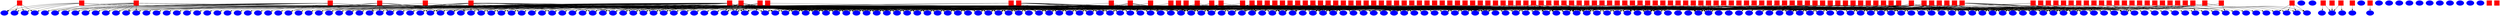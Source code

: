 digraph G {
"thrOblAbbrMM_trgt"[label="",shape=ellipse,style=filled,color=blue];
"thrOblAbbrCICG-dlog_task" -> "thrOblAbbrMM_trgt";
"throbl-abbr-cicg-java_task" -> "thrOblAbbrMM_trgt";
"PP_trgt"[label="",shape=ellipse,style=filled,color=blue];
"PP_task" -> "PP_trgt";
"mhp-dlog_task" -> "PP_trgt";
"refine-mhp-dlog_task" -> "PP_trgt";
"refineCICM_trgt"[label="",shape=ellipse,style=filled,color=blue];
"refine-hybrid-dlog_task" -> "refineCICM_trgt";
"instFldE_trgt"[label="",shape=ellipse,style=filled,color=blue];
"instFldE_task" -> "instFldE_trgt";
"guardedE_trgt"[label="",shape=ellipse,style=filled,color=blue];
"datarace-nongrded-include-dlog_task" -> "guardedE_trgt";
"datarace-nongrded-exclude-dlog_task" -> "guardedE_trgt";
"datarace-dlog_task" -> "guardedE_trgt";
"MmethArg_trgt"[label="",shape=ellipse,style=filled,color=blue];
"MmethArg_task" -> "MmethArg_trgt";
"argCopy-dlog_task" -> "MmethArg_trgt";
"threads-dlog_task" -> "MmethArg_trgt";
"flowins-thresc-dlog_task" -> "MmethArg_trgt";
"cspa-hybrid-dlog_task" -> "MmethArg_trgt";
"cspa-kcfa-dlog_task" -> "MmethArg_trgt";
"cipa-0cfa-dlog_task" -> "MmethArg_trgt";
"cspa-kobj-dlog_task" -> "MmethArg_trgt";
"kobjSenM_trgt"[label="",shape=ellipse,style=filled,color=blue];
"ctxts-java_task" -> "kobjSenM_trgt";
"argCopy-dlog_task" -> "kobjSenM_trgt";
"cspa-hybrid-dlog_task" -> "kobjSenM_trgt";
"cspa-kobj-dlog_task" -> "kobjSenM_trgt";
"rootCM_trgt"[label="",shape=ellipse,style=filled,color=blue];
"cspa-0cfa-dlog_task" -> "rootCM_trgt";
"cspa-hybrid-dlog_task" -> "rootCM_trgt";
"cspa-kcfa-dlog_task" -> "rootCM_trgt";
"cspa-kobj-dlog_task" -> "rootCM_trgt";
"cscg-java_task" -> "rootCM_trgt";
"raceCEC_trgt"[label="",shape=ellipse,style=filled,color=blue];
"datarace-epilogue-dlog_task" -> "raceCEC_trgt";
"CEC_trgt"[label="",shape=ellipse,style=filled,color=blue];
"datarace-escaping-include-dlog_task" -> "CEC_trgt";
"datarace-escaping-exclude-dlog_task" -> "CEC_trgt";
"datarace-dlog_task" -> "CEC_trgt";
"datarace-epilogue-dlog_task" -> "CEC_trgt";
"datarace-feedback-dlog_task" -> "CEC_trgt";
"MobjValAsgnInst_trgt"[label="",shape=ellipse,style=filled,color=blue];
"MobjValAsgnInst_task" -> "MobjValAsgnInst_trgt";
"cspa-hybrid-dlog_task" -> "MobjValAsgnInst_trgt";
"cspa-kcfa-dlog_task" -> "MobjValAsgnInst_trgt";
"cipa-0cfa-dlog_task" -> "MobjValAsgnInst_trgt";
"cspa-kobj-dlog_task" -> "MobjValAsgnInst_trgt";
"RobjValAsgnInst_trgt"[label="",shape=ellipse,style=filled,color=blue];
"cspa-hybrid-dlog_task" -> "RobjValAsgnInst_trgt";
"cspa-kcfa-dlog_task" -> "RobjValAsgnInst_trgt";
"cspa-kobj-dlog_task" -> "RobjValAsgnInst_trgt";
"refine-hybrid-dlog_task" -> "RobjValAsgnInst_trgt";
"MclsValAsgnInst_trgt"[label="",shape=ellipse,style=filled,color=blue];
"MclsValAsgnInst_task" -> "MclsValAsgnInst_trgt";
"toBeRefinedFC_trgt"[label="",shape=ellipse,style=filled,color=blue];
"datarace-feedback-dlog_task" -> "toBeRefinedFC_trgt";
"refine-hybrid-dlog_task" -> "toBeRefinedFC_trgt";
"mhe_trgt"[label="",shape=ellipse,style=filled,color=blue];
"datarace-parallel-include-dlog_task" -> "mhe_trgt";
"datarace-parallel-exclude-dlog_task" -> "mhe_trgt";
"datarace-dlog_task" -> "mhe_trgt";
"thrOblAbbrReachableCM_trgt"[label="",shape=ellipse,style=filled,color=blue];
"thrOblAbbrCSCG-dlog_task" -> "thrOblAbbrReachableCM_trgt";
"throbl-abbr-cscg-java_task" -> "thrOblAbbrReachableCM_trgt";
"CVC_trgt"[label="",shape=ellipse,style=filled,color=blue];
"cspa-0cfa-dlog_task" -> "CVC_trgt";
"cspa-hybrid-dlog_task" -> "CVC_trgt";
"cspa-kcfa-dlog_task" -> "CVC_trgt";
"cspa-kobj-dlog_task" -> "CVC_trgt";
"refine-hybrid-dlog_task" -> "CVC_trgt";
"threads-dlog_task" -> "CVC_trgt";
"datarace-escaping-exclude-dlog_task" -> "CVC_trgt";
"flowins-thresc-dlog_task" -> "CVC_trgt";
"deadlock-escaping-exclude-dlog_task" -> "CVC_trgt";
"syncCLC-dlog_task" -> "CVC_trgt";
"escNO_trgt"[label="",shape=ellipse,style=filled,color=blue];
"deadlock-escaping-include-dlog_task" -> "escNO_trgt";
"deadlock-escaping-exclude-dlog_task" -> "escNO_trgt";
"deadlock-dlog_task" -> "escNO_trgt";
"mhp_trgt"[label="",shape=ellipse,style=filled,color=blue];
"mhp-dlog_task" -> "mhp_trgt";
"datarace-parallel-include-dlog_task" -> "mhp_trgt";
"deadlock-parallel-include-dlog_task" -> "mhp_trgt";
"datarace-feedback-dlog_task" -> "mhp_trgt";
"conNewInst-java_trgt"[label="",shape=ellipse,style=filled,color=blue];
"PputInstFldInst_trgt"[label="",shape=ellipse,style=filled,color=blue];
"PputInstFldInst_task" -> "PputInstFldInst_trgt";
"objNewInst-java_trgt"[label="",shape=ellipse,style=filled,color=blue];
"thrSenAbbrIM_trgt"[label="",shape=ellipse,style=filled,color=blue];
"thrSenAbbrCICG-dlog_task" -> "thrSenAbbrIM_trgt";
"thrsen-abbr-cicg-java_task" -> "thrSenAbbrIM_trgt";
"transLI_trgt"[label="",shape=ellipse,style=filled,color=blue];
"transLI-dlog_task" -> "transLI_trgt";
"deadlock-nongrded-include-dlog_task" -> "transLI_trgt";
"deadlock-nonreent-exclude-dlog_task" -> "transLI_trgt";
"deadlock-nonreent-include-dlog_task" -> "transLI_trgt";
"datarace-nongrded-include-dlog_task" -> "transLI_trgt";
"sub_trgt"[label="",shape=ellipse,style=filled,color=blue];
"sub_task" -> "sub_trgt";
"cspa-hybrid-dlog_task" -> "sub_trgt";
"cspa-kcfa-dlog_task" -> "sub_trgt";
"cipa-0cfa-dlog_task" -> "sub_trgt";
"cspa-kobj-dlog_task" -> "sub_trgt";
"CFC_trgt"[label="",shape=ellipse,style=filled,color=blue];
"cspa-0cfa-dlog_task" -> "CFC_trgt";
"cspa-hybrid-dlog_task" -> "CFC_trgt";
"cspa-kcfa-dlog_task" -> "CFC_trgt";
"cspa-kobj-dlog_task" -> "CFC_trgt";
"refine-hybrid-dlog_task" -> "CFC_trgt";
"flowins-thresc-dlog_task" -> "CFC_trgt";
"A_trgt"[label="",shape=ellipse,style=filled,color=blue];
"threads-java_task" -> "A_trgt";
"deadlock-stats-dlog_task" -> "A_trgt";
"datarace-parallel-include-dlog_task" -> "A_trgt";
"datarace-stats-dlog_task" -> "A_trgt";
"datarace-parallel-exclude-dlog_task" -> "A_trgt";
"datarace-dlog_task" -> "A_trgt";
"deadlock-nonreent-exclude-dlog_task" -> "A_trgt";
"deadlock-nonreent-include-dlog_task" -> "A_trgt";
"mhp-dlog_task" -> "A_trgt";
"datarace-nongrded-include-dlog_task" -> "A_trgt";
"datarace-epilogue-dlog_task" -> "A_trgt";
"deadlock-nongrded-exclude-dlog_task" -> "A_trgt";
"reachableTCM-dlog_task" -> "A_trgt";
"deadlock-nongrded-include-dlog_task" -> "A_trgt";
"deadlock-parallel-include-dlog_task" -> "A_trgt";
"deadlock-dlog_task" -> "A_trgt";
"deadlock-parallel-exclude-dlog_task" -> "A_trgt";
"datarace-prologue-dlog_task" -> "A_trgt";
"datarace-feedback-dlog_task" -> "A_trgt";
"datarace-nongrded-exclude-dlog_task" -> "A_trgt";
"refine-mhp-dlog_task" -> "A_trgt";
"B_trgt"[label="",shape=ellipse,style=filled,color=blue];
"B_task" -> "B_trgt";
"succBB_task" -> "B_trgt";
"postDomBB_task" -> "B_trgt";
"C_trgt"[label="",shape=ellipse,style=filled,color=blue];
"ctxts-java_task" -> "C_trgt";
"datarace-parallel-include-dlog_task" -> "C_trgt";
"VCfilter-dlog_task" -> "C_trgt";
"datarace-parallel-exclude-dlog_task" -> "C_trgt";
"datarace-dlog_task" -> "C_trgt";
"cspa-hybrid-dlog_task" -> "C_trgt";
"datarace-nongrded-include-dlog_task" -> "C_trgt";
"datarace-epilogue-dlog_task" -> "C_trgt";
"threads-dlog_task" -> "C_trgt";
"reachableTCM-dlog_task" -> "C_trgt";
"deadlock-nongrded-include-dlog_task" -> "C_trgt";
"flowins-thresc-dlog_task" -> "C_trgt";
"cspa-0cfa-dlog_task" -> "C_trgt";
"cspa-kcfa-dlog_task" -> "C_trgt";
"syncCLC-dlog_task" -> "C_trgt";
"datarace-prologue-dlog_task" -> "C_trgt";
"cspa-kobj-dlog_task" -> "C_trgt";
"refine-mhp-dlog_task" -> "C_trgt";
"deadlock-stats-dlog_task" -> "C_trgt";
"datarace-stats-dlog_task" -> "C_trgt";
"datarace-escaping-include-dlog_task" -> "C_trgt";
"datarace-escaping-exclude-dlog_task" -> "C_trgt";
"deadlock-nonreent-exclude-dlog_task" -> "C_trgt";
"thrSenAbbrCSCG-dlog_task" -> "C_trgt";
"deadlock-nonreent-include-dlog_task" -> "C_trgt";
"mhp-dlog_task" -> "C_trgt";
"thrOblAbbrCSCG-dlog_task" -> "C_trgt";
"refine-hybrid-dlog_task" -> "C_trgt";
"deadlock-parallel-include-dlog_task" -> "C_trgt";
"deadlock-dlog_task" -> "C_trgt";
"deadlock-escaping-include-dlog_task" -> "C_trgt";
"deadlock-escaping-exclude-dlog_task" -> "C_trgt";
"datarace-feedback-dlog_task" -> "C_trgt";
"datarace-nongrded-exclude-dlog_task" -> "C_trgt";
"transLE_trgt"[label="",shape=ellipse,style=filled,color=blue];
"transLE-dlog_task" -> "transLE_trgt";
"datarace-nongrded-include-dlog_task" -> "transLE_trgt";
"E_trgt"[label="",shape=ellipse,style=filled,color=blue];
"E_task" -> "E_trgt";
"datarace-parallel-include-dlog_task" -> "E_trgt";
"datarace-stats-dlog_task" -> "E_trgt";
"ME_task" -> "E_trgt";
"datarace-escaping-include-dlog_task" -> "E_trgt";
"datarace-escaping-exclude-dlog_task" -> "E_trgt";
"datarace-parallel-exclude-dlog_task" -> "E_trgt";
"datarace-dlog_task" -> "E_trgt";
"transLE-dlog_task" -> "E_trgt";
"EF_task" -> "E_trgt";
"PE_task" -> "E_trgt";
"datarace-nongrded-include-dlog_task" -> "E_trgt";
"datarace-epilogue-dlog_task" -> "E_trgt";
"writeE_task" -> "E_trgt";
"aryElemE_task" -> "E_trgt";
"checkExcludedE-dlog_task" -> "E_trgt";
"flowins-thresc-dlog_task" -> "E_trgt";
"LE_task" -> "E_trgt";
"instFldE_task" -> "E_trgt";
"statFldE_task" -> "E_trgt";
"datarace-prologue-dlog_task" -> "E_trgt";
"datarace-feedback-dlog_task" -> "E_trgt";
"datarace-nongrded-exclude-dlog_task" -> "E_trgt";
"EV_task" -> "E_trgt";
"syncLM_trgt"[label="",shape=ellipse,style=filled,color=blue];
"syncLM_task" -> "syncLM_trgt";
"deadlock-escaping-include-dlog_task" -> "syncLM_trgt";
"deadlock-escaping-exclude-dlog_task" -> "syncLM_trgt";
"syncCLC-dlog_task" -> "syncLM_trgt";
"F_trgt"[label="",shape=ellipse,style=filled,color=blue];
"F_task" -> "F_trgt";
"staticTF_task" -> "F_trgt";
"datarace-dlog_task" -> "F_trgt";
"EF_task" -> "F_trgt";
"cspa-hybrid-dlog_task" -> "F_trgt";
"datarace-nongrded-include-dlog_task" -> "F_trgt";
"PgetStatFldInst_task" -> "F_trgt";
"flowins-thresc-dlog_task" -> "F_trgt";
"cspa-0cfa-dlog_task" -> "F_trgt";
"instF_task" -> "F_trgt";
"PgetInstFldInst_task" -> "F_trgt";
"cspa-kcfa-dlog_task" -> "F_trgt";
"MputStatFldInst_task" -> "F_trgt";
"syncCLC-dlog_task" -> "F_trgt";
"datarace-prologue-dlog_task" -> "F_trgt";
"MgetInstFldInst_task" -> "F_trgt";
"PputStatFldInst_task" -> "F_trgt";
"cspa-kobj-dlog_task" -> "F_trgt";
"statF_task" -> "F_trgt";
"PputInstFldInst_task" -> "F_trgt";
"cipa-0cfa-dlog_task" -> "F_trgt";
"MputInstFldInst_task" -> "F_trgt";
"refine-hybrid-dlog_task" -> "F_trgt";
"deadlock-escaping-include-dlog_task" -> "F_trgt";
"deadlock-escaping-exclude-dlog_task" -> "F_trgt";
"datarace-feedback-dlog_task" -> "F_trgt";
"MgetStatFldInst_task" -> "F_trgt";
"H_trgt"[label="",shape=ellipse,style=filled,color=blue];
"H_task" -> "H_trgt";
"VCfilter-dlog_task" -> "H_trgt";
"MH_task" -> "H_trgt";
"clsTH_task" -> "H_trgt";
"cspa-hybrid-dlog_task" -> "H_trgt";
"cipa-0cfa-dlog_task" -> "H_trgt";
"MobjValAsgnInst_task" -> "H_trgt";
"aryNewInstIH_task" -> "H_trgt";
"refine-hybrid-dlog_task" -> "H_trgt";
"HT_task" -> "H_trgt";
"conNewInst-java_task" -> "H_trgt";
"cspa-0cfa-dlog_task" -> "H_trgt";
"cspa-kcfa-dlog_task" -> "H_trgt";
"PobjValAsgnInst_task" -> "H_trgt";
"objNewInst-java_task" -> "H_trgt";
"cspa-kobj-dlog_task" -> "H_trgt";
"I_trgt"[label="",shape=ellipse,style=filled,color=blue];
"I_task" -> "I_trgt";
"IinvkArg0_task" -> "I_trgt";
"LI_task" -> "I_trgt";
"MgetClassInvkInst_task" -> "I_trgt";
"cspa-hybrid-dlog_task" -> "I_trgt";
"MI_task" -> "I_trgt";
"PI_task" -> "I_trgt";
"datarace-nongrded-include-dlog_task" -> "I_trgt";
"aryNewInstIH_task" -> "I_trgt";
"thrOblAbbrCICG-dlog_task" -> "I_trgt";
"argCopy-dlog_task" -> "I_trgt";
"threads-dlog_task" -> "I_trgt";
"reachableTCM-dlog_task" -> "I_trgt";
"deadlock-nongrded-include-dlog_task" -> "I_trgt";
"conNewInst-java_task" -> "I_trgt";
"cspa-0cfa-dlog_task" -> "I_trgt";
"cspa-kcfa-dlog_task" -> "I_trgt";
"datarace-prologue-dlog_task" -> "I_trgt";
"cspa-kobj-dlog_task" -> "I_trgt";
"refine-mhp-dlog_task" -> "I_trgt";
"IinvkRet_task" -> "I_trgt";
"thrSenAbbrCICG-dlog_task" -> "I_trgt";
"deadlock-nonreent-exclude-dlog_task" -> "I_trgt";
"thrSenAbbrCSCG-dlog_task" -> "I_trgt";
"deadlock-nonreent-include-dlog_task" -> "I_trgt";
"mhp-dlog_task" -> "I_trgt";
"cipa-0cfa-dlog_task" -> "I_trgt";
"instI_task" -> "I_trgt";
"thrOblAbbrCSCG-dlog_task" -> "I_trgt";
"statIM_task" -> "I_trgt";
"refine-hybrid-dlog_task" -> "I_trgt";
"IinvkArg_task" -> "I_trgt";
"virtIM_task" -> "I_trgt";
"transLI-dlog_task" -> "I_trgt";
"specIM_task" -> "I_trgt";
"retCopy-dlog_task" -> "I_trgt";
"clsForNameIT_task" -> "I_trgt";
"datarace-feedback-dlog_task" -> "I_trgt";
"objNewInst-java_task" -> "I_trgt";
"CMCM_trgt"[label="",shape=ellipse,style=filled,color=blue];
"cspa-0cfa-dlog_task" -> "CMCM_trgt";
"cspa-hybrid-dlog_task" -> "CMCM_trgt";
"cspa-kcfa-dlog_task" -> "CMCM_trgt";
"cspa-kobj-dlog_task" -> "CMCM_trgt";
"cscg-java_task" -> "CMCM_trgt";
"K_trgt"[label="",shape=ellipse,style=filled,color=blue];
"K_task" -> "K_trgt";
"L_trgt"[label="",shape=ellipse,style=filled,color=blue];
"L_task" -> "L_trgt";
"deadlock-stats-dlog_task" -> "L_trgt";
"LI_task" -> "L_trgt";
"syncLV_task" -> "L_trgt";
"transLE-dlog_task" -> "L_trgt";
"deadlock-nonreent-exclude-dlog_task" -> "L_trgt";
"deadlock-nonreent-include-dlog_task" -> "L_trgt";
"datarace-nongrded-include-dlog_task" -> "L_trgt";
"transLL-dlog_task" -> "L_trgt";
"deadlock-nongrded-include-dlog_task" -> "L_trgt";
"deadlock-parallel-include-dlog_task" -> "L_trgt";
"deadlock-escaping-include-dlog_task" -> "L_trgt";
"ML_task" -> "L_trgt";
"LE_task" -> "L_trgt";
"deadlock-escaping-exclude-dlog_task" -> "L_trgt";
"transLI-dlog_task" -> "L_trgt";
"PL_task" -> "L_trgt";
"LL_task" -> "L_trgt";
"syncCLC-dlog_task" -> "L_trgt";
"syncLM_task" -> "L_trgt";
"M_trgt"[label="",shape=ellipse,style=filled,color=blue];
"M_task" -> "M_trgt";
"MobjVarAsgnInst_task" -> "M_trgt";
"MmethRet_task" -> "M_trgt";
"P_task" -> "M_trgt";
"cha_task" -> "M_trgt";
"MgetClassInvkInst_task" -> "M_trgt";
"MI_task" -> "M_trgt";
"datarace-nongrded-include-dlog_task" -> "M_trgt";
"MobjValAsgnInst_task" -> "M_trgt";
"E_task" -> "M_trgt";
"privateM_task" -> "M_trgt";
"thrOblAbbrCICG-dlog_task" -> "M_trgt";
"syncM_task" -> "M_trgt";
"argCopy-dlog_task" -> "M_trgt";
"threads-dlog_task" -> "M_trgt";
"MPtail_task" -> "M_trgt";
"reachableTCM-dlog_task" -> "M_trgt";
"deadlock-nongrded-include-dlog_task" -> "M_trgt";
"instM_task" -> "M_trgt";
"ML_task" -> "M_trgt";
"MV_task" -> "M_trgt";
"cspa-kcfa-dlog_task" -> "M_trgt";
"MgetInstFldInst_task" -> "M_trgt";
"cspa-kobj-dlog_task" -> "M_trgt";
"I_task" -> "M_trgt";
"thrSenAbbrCICG-dlog_task" -> "M_trgt";
"ME_task" -> "M_trgt";
"thrSenAbbrCSCG-dlog_task" -> "M_trgt";
"deadlock-nonreent-include-dlog_task" -> "M_trgt";
"mhp-dlog_task" -> "M_trgt";
"cipa-0cfa-dlog_task" -> "M_trgt";
"MmethArg_task" -> "M_trgt";
"statIM_task" -> "M_trgt";
"refine-hybrid-dlog_task" -> "M_trgt";
"MclsValAsgnInst_task" -> "M_trgt";
"checkExcludedE-dlog_task" -> "M_trgt";
"deadlock-escaping-exclude-dlog_task" -> "M_trgt";
"MentryPoints_task" -> "M_trgt";
"syncLM_task" -> "M_trgt";
"MgetStatFldInst_task" -> "M_trgt";
"initM_task" -> "M_trgt";
"clinitTM_task" -> "M_trgt";
"TM_task" -> "M_trgt";
"MH_task" -> "M_trgt";
"cspa-hybrid-dlog_task" -> "M_trgt";
"McheckCastInst_task" -> "M_trgt";
"R_task" -> "M_trgt";
"conNewInst-java_task" -> "M_trgt";
"flowins-thresc-dlog_task" -> "M_trgt";
"scopeExcludedM_task" -> "M_trgt";
"thisMV_task" -> "M_trgt";
"cspa-0cfa-dlog_task" -> "M_trgt";
"MputStatFldInst_task" -> "M_trgt";
"syncCLC-dlog_task" -> "M_trgt";
"datarace-prologue-dlog_task" -> "M_trgt";
"refine-mhp-dlog_task" -> "M_trgt";
"L_task" -> "M_trgt";
"clinitM_task" -> "M_trgt";
"deadlock-nonreent-exclude-dlog_task" -> "M_trgt";
"checkExcludedM-dlog_task" -> "M_trgt";
"thrOblAbbrCSCG-dlog_task" -> "M_trgt";
"MputInstFldInst_task" -> "M_trgt";
"H_task" -> "M_trgt";
"deadlock-dlog_task" -> "M_trgt";
"deadlock-escaping-include-dlog_task" -> "M_trgt";
"virtIM_task" -> "M_trgt";
"specIM_task" -> "M_trgt";
"statM_task" -> "M_trgt";
"retCopy-dlog_task" -> "M_trgt";
"MP_task" -> "M_trgt";
"staticTM_task" -> "M_trgt";
"MPhead_task" -> "M_trgt";
"datarace-feedback-dlog_task" -> "M_trgt";
"objNewInst-java_task" -> "M_trgt";
"ctxtInsDatarace_trgt"[label="",shape=ellipse,style=filled,color=blue];
"datarace-stats-dlog_task" -> "ctxtInsDatarace_trgt";
"transLL_trgt"[label="",shape=ellipse,style=filled,color=blue];
"transLL-dlog_task" -> "transLL_trgt";
"deadlock-nongrded-include-dlog_task" -> "transLL_trgt";
"deadlock-nonreent-exclude-dlog_task" -> "transLL_trgt";
"deadlock-nonreent-include-dlog_task" -> "transLL_trgt";
"N_trgt"[label="",shape=ellipse,style=filled,color=blue];
"deadlock-stats-dlog_task" -> "N_trgt";
"deadlock-nongrded-exclude-dlog_task" -> "N_trgt";
"deadlock-nongrded-include-dlog_task" -> "N_trgt";
"deadlock-parallel-include-dlog_task" -> "N_trgt";
"deadlock-dlog_task" -> "N_trgt";
"deadlock-escaping-include-dlog_task" -> "N_trgt";
"deadlock-nonreent-exclude-dlog_task" -> "N_trgt";
"deadlock-escaping-exclude-dlog_task" -> "N_trgt";
"deadlock-nonreent-include-dlog_task" -> "N_trgt";
"deadlock-parallel-exclude-dlog_task" -> "N_trgt";
"thrsen-abbr-cicg-java_trgt"[label="",shape=ellipse,style=filled,color=blue];
"P_trgt"[label="",shape=ellipse,style=filled,color=blue];
"P_task" -> "P_trgt";
"datarace-parallel-include-dlog_task" -> "P_trgt";
"datarace-escaping-include-dlog_task" -> "P_trgt";
"PobjVarAsgnInst_task" -> "P_trgt";
"PputInstFldInst_task" -> "P_trgt";
"PP_task" -> "P_trgt";
"mhp-dlog_task" -> "P_trgt";
"PE_task" -> "P_trgt";
"PI_task" -> "P_trgt";
"PgetStatFldInst_task" -> "P_trgt";
"MPtail_task" -> "P_trgt";
"deadlock-parallel-include-dlog_task" -> "P_trgt";
"deadlock-escaping-include-dlog_task" -> "P_trgt";
"flowins-thresc-dlog_task" -> "P_trgt";
"deadlock-escaping-exclude-dlog_task" -> "P_trgt";
"datarace-java_task" -> "P_trgt";
"PL_task" -> "P_trgt";
"PgetInstFldInst_task" -> "P_trgt";
"MP_task" -> "P_trgt";
"MPhead_task" -> "P_trgt";
"datarace-feedback-dlog_task" -> "P_trgt";
"PputStatFldInst_task" -> "P_trgt";
"PobjValAsgnInst_task" -> "P_trgt";
"refine-mhp-dlog_task" -> "P_trgt";
"MobjVarAsgnInst_trgt"[label="",shape=ellipse,style=filled,color=blue];
"MobjVarAsgnInst_task" -> "MobjVarAsgnInst_trgt";
"cspa-hybrid-dlog_task" -> "MobjVarAsgnInst_trgt";
"cspa-kcfa-dlog_task" -> "MobjVarAsgnInst_trgt";
"cipa-0cfa-dlog_task" -> "MobjVarAsgnInst_trgt";
"cspa-kobj-dlog_task" -> "MobjVarAsgnInst_trgt";
"ctxtInsSpecIM_trgt"[label="",shape=ellipse,style=filled,color=blue];
"cspa-hybrid-dlog_task" -> "ctxtInsSpecIM_trgt";
"cspa-kcfa-dlog_task" -> "ctxtInsSpecIM_trgt";
"cspa-kobj-dlog_task" -> "ctxtInsSpecIM_trgt";
"refine-hybrid-dlog_task" -> "ctxtInsSpecIM_trgt";
"R_trgt"[label="",shape=ellipse,style=filled,color=blue];
"R_task" -> "R_trgt";
"T_trgt"[label="",shape=ellipse,style=filled,color=blue];
"T_task" -> "T_trgt";
"clinitTM_task" -> "T_trgt";
"TM_task" -> "T_trgt";
"staticTF_task" -> "T_trgt";
"clsTH_task" -> "T_trgt";
"cha_task" -> "T_trgt";
"cspa-hybrid-dlog_task" -> "T_trgt";
"McheckCastInst_task" -> "T_trgt";
"datarace-nongrded-include-dlog_task" -> "T_trgt";
"checkExcludedT_task" -> "T_trgt";
"VT_task" -> "T_trgt";
"flowins-thresc-dlog_task" -> "T_trgt";
"cspa-kcfa-dlog_task" -> "T_trgt";
"syncCLC-dlog_task" -> "T_trgt";
"datarace-prologue-dlog_task" -> "T_trgt";
"classT_task" -> "T_trgt";
"interfaceT_task" -> "T_trgt";
"cspa-kobj-dlog_task" -> "T_trgt";
"scopeExcludedT_task" -> "T_trgt";
"cipa-0cfa-dlog_task" -> "T_trgt";
"checkExcludedM-dlog_task" -> "T_trgt";
"refine-hybrid-dlog_task" -> "T_trgt";
"MclsValAsgnInst_task" -> "T_trgt";
"HT_task" -> "T_trgt";
"deadlock-escaping-include-dlog_task" -> "T_trgt";
"deadlock-escaping-exclude-dlog_task" -> "T_trgt";
"clsForNameIT_task" -> "T_trgt";
"staticTM_task" -> "T_trgt";
"sub_task" -> "T_trgt";
"V_trgt"[label="",shape=ellipse,style=filled,color=blue];
"V_task" -> "V_trgt";
"MobjVarAsgnInst_task" -> "V_trgt";
"IinvkArg0_task" -> "V_trgt";
"VCfilter-dlog_task" -> "V_trgt";
"MmethRet_task" -> "V_trgt";
"syncLV_task" -> "V_trgt";
"PobjVarAsgnInst_task" -> "V_trgt";
"cspa-hybrid-dlog_task" -> "V_trgt";
"McheckCastInst_task" -> "V_trgt";
"datarace-nongrded-include-dlog_task" -> "V_trgt";
"MobjValAsgnInst_task" -> "V_trgt";
"PgetStatFldInst_task" -> "V_trgt";
"argCopy-dlog_task" -> "V_trgt";
"threads-dlog_task" -> "V_trgt";
"deadlock-nongrded-include-dlog_task" -> "V_trgt";
"VT_task" -> "V_trgt";
"MV_task" -> "V_trgt";
"flowins-thresc-dlog_task" -> "V_trgt";
"thisMV_task" -> "V_trgt";
"cspa-0cfa-dlog_task" -> "V_trgt";
"PgetInstFldInst_task" -> "V_trgt";
"cspa-kcfa-dlog_task" -> "V_trgt";
"MputStatFldInst_task" -> "V_trgt";
"syncCLC-dlog_task" -> "V_trgt";
"MgetInstFldInst_task" -> "V_trgt";
"PputStatFldInst_task" -> "V_trgt";
"EV_task" -> "V_trgt";
"cspa-kobj-dlog_task" -> "V_trgt";
"IinvkRet_task" -> "V_trgt";
"datarace-escaping-include-dlog_task" -> "V_trgt";
"datarace-escaping-exclude-dlog_task" -> "V_trgt";
"deadlock-nonreent-exclude-dlog_task" -> "V_trgt";
"PputInstFldInst_task" -> "V_trgt";
"deadlock-nonreent-include-dlog_task" -> "V_trgt";
"cipa-0cfa-dlog_task" -> "V_trgt";
"MmethArg_task" -> "V_trgt";
"MputInstFldInst_task" -> "V_trgt";
"refine-hybrid-dlog_task" -> "V_trgt";
"MclsValAsgnInst_task" -> "V_trgt";
"deadlock-escaping-include-dlog_task" -> "V_trgt";
"IinvkArg_task" -> "V_trgt";
"deadlock-escaping-exclude-dlog_task" -> "V_trgt";
"retCopy-dlog_task" -> "V_trgt";
"datarace-feedback-dlog_task" -> "V_trgt";
"PobjValAsgnInst_task" -> "V_trgt";
"MgetStatFldInst_task" -> "V_trgt";
"W_trgt"[label="",shape=ellipse,style=filled,color=blue];
"W_task" -> "W_trgt";
"Z_trgt"[label="",shape=ellipse,style=filled,color=blue];
"Z_task" -> "Z_trgt";
"argCopy-dlog_task" -> "Z_trgt";
"IinvkRet_task" -> "Z_trgt";
"threads-dlog_task" -> "Z_trgt";
"MmethRet_task" -> "Z_trgt";
"flowins-thresc-dlog_task" -> "Z_trgt";
"IinvkArg_task" -> "Z_trgt";
"cspa-hybrid-dlog_task" -> "Z_trgt";
"cspa-kcfa-dlog_task" -> "Z_trgt";
"retCopy-dlog_task" -> "Z_trgt";
"cipa-0cfa-dlog_task" -> "Z_trgt";
"MmethArg_task" -> "Z_trgt";
"cspa-kobj-dlog_task" -> "Z_trgt";
"NonForkPMcs_trgt"[label="",shape=ellipse,style=filled,color=blue];
"mhp-dlog_task" -> "NonForkPMcs_trgt";
"refine-mhp-dlog_task" -> "NonForkPMcs_trgt";
"syncCLC_trgt"[label="",shape=ellipse,style=filled,color=blue];
"syncCLC-dlog_task" -> "syncCLC_trgt";
"deadlock-nongrded-include-dlog_task" -> "syncCLC_trgt";
"deadlock-nonreent-include-dlog_task" -> "syncCLC_trgt";
"datarace-nongrded-include-dlog_task" -> "syncCLC_trgt";
"thrSenAbbrRootCM_trgt"[label="",shape=ellipse,style=filled,color=blue];
"thrSenAbbrCSCG-dlog_task" -> "thrSenAbbrRootCM_trgt";
"thrsen-abbr-cscg-java_task" -> "thrSenAbbrRootCM_trgt";
"DIC_trgt"[label="",shape=ellipse,style=filled,color=blue];
"cspa-hybrid-dlog_task" -> "DIC_trgt";
"cspa-kcfa-dlog_task" -> "DIC_trgt";
"cspa-kobj-dlog_task" -> "DIC_trgt";
"refine-hybrid-dlog_task" -> "DIC_trgt";
"aryElemE_trgt"[label="",shape=ellipse,style=filled,color=blue];
"aryElemE_task" -> "aryElemE_trgt";
"CC_trgt"[label="",shape=ellipse,style=filled,color=blue];
"ctxts-java_task" -> "CC_trgt";
"cspa-hybrid-dlog_task" -> "CC_trgt";
"cspa-kcfa-dlog_task" -> "CC_trgt";
"cspa-kobj-dlog_task" -> "CC_trgt";
"DIH_trgt"[label="",shape=ellipse,style=filled,color=blue];
"cspa-hybrid-dlog_task" -> "DIH_trgt";
"cspa-kcfa-dlog_task" -> "DIH_trgt";
"cspa-kobj-dlog_task" -> "DIH_trgt";
"CH_trgt"[label="",shape=ellipse,style=filled,color=blue];
"ctxts-java_task" -> "CH_trgt";
"VCfilter-dlog_task" -> "CH_trgt";
"cspa-0cfa-dlog_task" -> "CH_trgt";
"cspa-hybrid-dlog_task" -> "CH_trgt";
"cspa-kcfa-dlog_task" -> "CH_trgt";
"cspa-kobj-dlog_task" -> "CH_trgt";
"CI_trgt"[label="",shape=ellipse,style=filled,color=blue];
"ctxts-java_task" -> "CI_trgt";
"cspa-hybrid-dlog_task" -> "CI_trgt";
"cspa-kcfa-dlog_task" -> "CI_trgt";
"cspa-kobj-dlog_task" -> "CI_trgt";
"thrSenAbbrCMCM_trgt"[label="",shape=ellipse,style=filled,color=blue];
"thrSenAbbrCSCG-dlog_task" -> "thrSenAbbrCMCM_trgt";
"deadlock-nongrded-include-dlog_task" -> "thrSenAbbrCMCM_trgt";
"thrsen-abbr-cscg-java_task" -> "thrSenAbbrCMCM_trgt";
"MPtail_trgt"[label="",shape=ellipse,style=filled,color=blue];
"MPtail_task" -> "MPtail_trgt";
"mhp-dlog_task" -> "MPtail_trgt";
"refine-mhp-dlog_task" -> "MPtail_trgt";
"TM_trgt"[label="",shape=ellipse,style=filled,color=blue];
"TM_task" -> "TM_trgt";
"deadlock-escaping-include-dlog_task" -> "TM_trgt";
"flowins-thresc-dlog_task" -> "TM_trgt";
"deadlock-escaping-exclude-dlog_task" -> "TM_trgt";
"syncCLC-dlog_task" -> "TM_trgt";
"datarace-prologue-dlog_task" -> "TM_trgt";
"checkExcludedM-dlog_task" -> "TM_trgt";
"syncLV_trgt"[label="",shape=ellipse,style=filled,color=blue];
"syncLV_task" -> "syncLV_trgt";
"deadlock-escaping-include-dlog_task" -> "syncLV_trgt";
"deadlock-escaping-exclude-dlog_task" -> "syncLV_trgt";
"syncCLC-dlog_task" -> "syncLV_trgt";
"escCPVO_trgt"[label="",shape=ellipse,style=filled,color=blue];
"flowins-thresc-dlog_task" -> "escCPVO_trgt";
"datarace-escaping-include-dlog_task" -> "escCPVO_trgt";
"deadlock-escaping-include-dlog_task" -> "escCPVO_trgt";
"CHC_trgt"[label="",shape=ellipse,style=filled,color=blue];
"cspa-hybrid-dlog_task" -> "CHC_trgt";
"cspa-kcfa-dlog_task" -> "CHC_trgt";
"cspa-kobj-dlog_task" -> "CHC_trgt";
"refine-hybrid-dlog_task" -> "CHC_trgt";
"toBeRefinedCVC_trgt"[label="",shape=ellipse,style=filled,color=blue];
"datarace-feedback-dlog_task" -> "toBeRefinedCVC_trgt";
"refine-hybrid-dlog_task" -> "toBeRefinedCVC_trgt";
"interfaceT_trgt"[label="",shape=ellipse,style=filled,color=blue];
"interfaceT_task" -> "interfaceT_trgt";
"DVDV_trgt"[label="",shape=ellipse,style=filled,color=blue];
"cspa-hybrid-dlog_task" -> "DVDV_trgt";
"cspa-kcfa-dlog_task" -> "DVDV_trgt";
"cspa-kobj-dlog_task" -> "DVDV_trgt";
"refine-hybrid-dlog_task" -> "DVDV_trgt";
"onlyWrTCEF_trgt"[label="",shape=ellipse,style=filled,color=blue];
"datarace-prologue-dlog_task" -> "onlyWrTCEF_trgt";
"datarace-dlog_task" -> "onlyWrTCEF_trgt";
"DI_trgt"[label="",shape=ellipse,style=filled,color=blue];
"cspa-kcfa-dlog_task" -> "DI_trgt";
"cspa-kobj-dlog_task" -> "DI_trgt";
"specIM_trgt"[label="",shape=ellipse,style=filled,color=blue];
"specIM_task" -> "specIM_trgt";
"cspa-hybrid-dlog_task" -> "specIM_trgt";
"cspa-kcfa-dlog_task" -> "specIM_trgt";
"cipa-0cfa-dlog_task" -> "specIM_trgt";
"cspa-kobj-dlog_task" -> "specIM_trgt";
"relevantTCE_trgt"[label="",shape=ellipse,style=filled,color=blue];
"datarace-prologue-dlog_task" -> "relevantTCE_trgt";
"datarace-nongrded-include-dlog_task" -> "relevantTCE_trgt";
"threadOC_trgt"[label="",shape=ellipse,style=filled,color=blue];
"threads-dlog_task" -> "threadOC_trgt";
"threads-java_task" -> "threadOC_trgt";
"reachableI_trgt"[label="",shape=ellipse,style=filled,color=blue];
"cipa-0cfa-dlog_task" -> "reachableI_trgt";
"cspa-0cfa-dlog_task" -> "reachableI_trgt";
"kcfaSenSpecIM_trgt"[label="",shape=ellipse,style=filled,color=blue];
"cspa-hybrid-dlog_task" -> "kcfaSenSpecIM_trgt";
"cspa-kcfa-dlog_task" -> "kcfaSenSpecIM_trgt";
"MgetStatFldInst_trgt"[label="",shape=ellipse,style=filled,color=blue];
"MgetStatFldInst_task" -> "MgetStatFldInst_trgt";
"cspa-hybrid-dlog_task" -> "MgetStatFldInst_trgt";
"cspa-kcfa-dlog_task" -> "MgetStatFldInst_trgt";
"cipa-0cfa-dlog_task" -> "MgetStatFldInst_trgt";
"cspa-kobj-dlog_task" -> "MgetStatFldInst_trgt";
"thrOblAbbrCMCM_trgt"[label="",shape=ellipse,style=filled,color=blue];
"thrOblAbbrCSCG-dlog_task" -> "thrOblAbbrCMCM_trgt";
"throbl-abbr-cscg-java_task" -> "thrOblAbbrCMCM_trgt";
"RgetStatFldInst_trgt"[label="",shape=ellipse,style=filled,color=blue];
"cspa-hybrid-dlog_task" -> "RgetStatFldInst_trgt";
"cspa-kcfa-dlog_task" -> "RgetStatFldInst_trgt";
"cspa-kobj-dlog_task" -> "RgetStatFldInst_trgt";
"refine-hybrid-dlog_task" -> "RgetStatFldInst_trgt";
"ctxts-java_trgt"[label="",shape=ellipse,style=filled,color=blue];
"CIC_trgt"[label="",shape=ellipse,style=filled,color=blue];
"cspa-hybrid-dlog_task" -> "CIC_trgt";
"cspa-kcfa-dlog_task" -> "CIC_trgt";
"cspa-kobj-dlog_task" -> "CIC_trgt";
"cha_trgt"[label="",shape=ellipse,style=filled,color=blue];
"cha_task" -> "cha_trgt";
"cspa-hybrid-dlog_task" -> "cha_trgt";
"cspa-kcfa-dlog_task" -> "cha_trgt";
"cipa-0cfa-dlog_task" -> "cha_trgt";
"cspa-kobj-dlog_task" -> "cha_trgt";
"statFldE_trgt"[label="",shape=ellipse,style=filled,color=blue];
"statFldE_task" -> "statFldE_trgt";
"EF_trgt"[label="",shape=ellipse,style=filled,color=blue];
"EF_task" -> "EF_trgt";
"datarace-dlog_task" -> "EF_trgt";
"datarace-prologue-dlog_task" -> "EF_trgt";
"kcfaSenIHM_trgt"[label="",shape=ellipse,style=filled,color=blue];
"cspa-kcfa-dlog_task" -> "kcfaSenIHM_trgt";
"toBeRefinedMHP_trgt"[label="",shape=ellipse,style=filled,color=blue];
"datarace-feedback-dlog_task" -> "toBeRefinedMHP_trgt";
"refine-mhp-dlog_task" -> "toBeRefinedMHP_trgt";
"thrOblAbbrReachableM_trgt"[label="",shape=ellipse,style=filled,color=blue];
"thrOblAbbrCICG-dlog_task" -> "thrOblAbbrReachableM_trgt";
"throbl-abbr-cicg-java_task" -> "thrOblAbbrReachableM_trgt";
"reachableT_trgt"[label="",shape=ellipse,style=filled,color=blue];
"cspa-kcfa-dlog_task" -> "reachableT_trgt";
"cipa-0cfa-dlog_task" -> "reachableT_trgt";
"cspa-kobj-dlog_task" -> "reachableT_trgt";
"MentryPoints_trgt"[label="",shape=ellipse,style=filled,color=blue];
"MentryPoints_task" -> "MentryPoints_trgt";
"reachableM_trgt"[label="",shape=ellipse,style=filled,color=blue];
"cipa-0cfa-dlog_task" -> "reachableM_trgt";
"cspa-0cfa-dlog_task" -> "reachableM_trgt";
"cicg-java_task" -> "reachableM_trgt";
"cscg-java_task" -> "reachableM_trgt";
"thrsen-abbr-cscg-java_trgt"[label="",shape=ellipse,style=filled,color=blue];
"PgetStatFldInst_trgt"[label="",shape=ellipse,style=filled,color=blue];
"PgetStatFldInst_task" -> "PgetStatFldInst_trgt";
"EV_trgt"[label="",shape=ellipse,style=filled,color=blue];
"EV_task" -> "EV_trgt";
"datarace-escaping-include-dlog_task" -> "EV_trgt";
"datarace-escaping-exclude-dlog_task" -> "EV_trgt";
"flowins-thresc-dlog_task" -> "EV_trgt";
"datarace-feedback-dlog_task" -> "EV_trgt";
"VH_trgt"[label="",shape=ellipse,style=filled,color=blue];
"cipa-0cfa-dlog_task" -> "VH_trgt";
"cspa-0cfa-dlog_task" -> "VH_trgt";
"ctxts-java_task" -> "VH_trgt";
"cipa-java_task" -> "VH_trgt";
"refineCM_trgt"[label="",shape=ellipse,style=filled,color=blue];
"refine-hybrid-dlog_task" -> "refineCM_trgt";
"conNewInstIH_trgt"[label="",shape=ellipse,style=filled,color=blue];
"conNewInst-java_task" -> "conNewInstIH_trgt";
"cspa-hybrid-dlog_task" -> "conNewInstIH_trgt";
"cspa-kcfa-dlog_task" -> "conNewInstIH_trgt";
"cipa-0cfa-dlog_task" -> "conNewInstIH_trgt";
"cspa-kobj-dlog_task" -> "conNewInstIH_trgt";
"statIM_trgt"[label="",shape=ellipse,style=filled,color=blue];
"statIM_task" -> "statIM_trgt";
"cspa-hybrid-dlog_task" -> "statIM_trgt";
"cspa-kcfa-dlog_task" -> "statIM_trgt";
"cipa-0cfa-dlog_task" -> "statIM_trgt";
"cspa-kobj-dlog_task" -> "statIM_trgt";
"IinvkArg0_trgt"[label="",shape=ellipse,style=filled,color=blue];
"IinvkArg0_task" -> "IinvkArg0_trgt";
"refine-hybrid-dlog_task" -> "IinvkArg0_trgt";
"cspa-hybrid-dlog_task" -> "IinvkArg0_trgt";
"cspa-kcfa-dlog_task" -> "IinvkArg0_trgt";
"cipa-0cfa-dlog_task" -> "IinvkArg0_trgt";
"cspa-kobj-dlog_task" -> "IinvkArg0_trgt";
"refineCI_trgt"[label="",shape=ellipse,style=filled,color=blue];
"refine-hybrid-dlog_task" -> "refineCI_trgt";
"clsForNameIT_trgt"[label="",shape=ellipse,style=filled,color=blue];
"clsForNameIT_task" -> "clsForNameIT_trgt";
"cspa-hybrid-dlog_task" -> "clsForNameIT_trgt";
"cspa-kcfa-dlog_task" -> "clsForNameIT_trgt";
"cipa-0cfa-dlog_task" -> "clsForNameIT_trgt";
"cspa-kobj-dlog_task" -> "clsForNameIT_trgt";
"syncTNN_trgt"[label="",shape=ellipse,style=filled,color=blue];
"deadlock-nonreent-exclude-dlog_task" -> "syncTNN_trgt";
"deadlock-nonreent-include-dlog_task" -> "syncTNN_trgt";
"deadlock-dlog_task" -> "syncTNN_trgt";
"clsTH_trgt"[label="",shape=ellipse,style=filled,color=blue];
"clsTH_task" -> "clsTH_trgt";
"FC_trgt"[label="",shape=ellipse,style=filled,color=blue];
"cspa-0cfa-dlog_task" -> "FC_trgt";
"cspa-hybrid-dlog_task" -> "FC_trgt";
"cspa-kcfa-dlog_task" -> "FC_trgt";
"cspa-kobj-dlog_task" -> "FC_trgt";
"refine-hybrid-dlog_task" -> "FC_trgt";
"deadlock-escaping-include-dlog_task" -> "FC_trgt";
"flowins-thresc-dlog_task" -> "FC_trgt";
"deadlock-escaping-exclude-dlog_task" -> "FC_trgt";
"syncCLC-dlog_task" -> "FC_trgt";
"VT_trgt"[label="",shape=ellipse,style=filled,color=blue];
"VT_task" -> "VT_trgt";
"cipa-0cfa-dlog_task" -> "VT_trgt";
"conNewInstIM_trgt"[label="",shape=ellipse,style=filled,color=blue];
"conNewInst-java_task" -> "conNewInstIM_trgt";
"cspa-hybrid-dlog_task" -> "conNewInstIM_trgt";
"cspa-kcfa-dlog_task" -> "conNewInstIM_trgt";
"cipa-0cfa-dlog_task" -> "conNewInstIM_trgt";
"cspa-kobj-dlog_task" -> "conNewInstIM_trgt";
"RputInstFldInst_trgt"[label="",shape=ellipse,style=filled,color=blue];
"cspa-hybrid-dlog_task" -> "RputInstFldInst_trgt";
"cspa-kcfa-dlog_task" -> "RputInstFldInst_trgt";
"cspa-kobj-dlog_task" -> "RputInstFldInst_trgt";
"refine-hybrid-dlog_task" -> "RputInstFldInst_trgt";
"FH_trgt"[label="",shape=ellipse,style=filled,color=blue];
"cipa-0cfa-dlog_task" -> "FH_trgt";
"cspa-0cfa-dlog_task" -> "FH_trgt";
"cipa-java_task" -> "FH_trgt";
"VHfilter_trgt"[label="",shape=ellipse,style=filled,color=blue];
"cipa-0cfa-dlog_task" -> "VHfilter_trgt";
"VCfilter-dlog_task" -> "VHfilter_trgt";
"PathEdge_trgt"[label="",shape=ellipse,style=filled,color=blue];
"mhp-dlog_task" -> "PathEdge_trgt";
"refine-mhp-dlog_task" -> "PathEdge_trgt";
"initM_trgt"[label="",shape=ellipse,style=filled,color=blue];
"initM_task" -> "initM_trgt";
"deadlock-java_trgt"[label="",shape=ellipse,style=filled,color=blue];
"refineFC_trgt"[label="",shape=ellipse,style=filled,color=blue];
"refine-hybrid-dlog_task" -> "refineFC_trgt";
"ctxtInsStatIM_trgt"[label="",shape=ellipse,style=filled,color=blue];
"cspa-kcfa-dlog_task" -> "ctxtInsStatIM_trgt";
"cspa-kobj-dlog_task" -> "ctxtInsStatIM_trgt";
"PputStatFldInst_trgt"[label="",shape=ellipse,style=filled,color=blue];
"PputStatFldInst_task" -> "PputStatFldInst_trgt";
"classT_trgt"[label="",shape=ellipse,style=filled,color=blue];
"classT_task" -> "classT_trgt";
"cspa-hybrid-dlog_task" -> "classT_trgt";
"cspa-kcfa-dlog_task" -> "classT_trgt";
"cipa-0cfa-dlog_task" -> "classT_trgt";
"cspa-kobj-dlog_task" -> "classT_trgt";
"retCopy_trgt"[label="",shape=ellipse,style=filled,color=blue];
"retCopy-dlog_task" -> "retCopy_trgt";
"refine-hybrid-dlog_task" -> "retCopy_trgt";
"cspa-hybrid-dlog_task" -> "retCopy_trgt";
"cspa-kcfa-dlog_task" -> "retCopy_trgt";
"cspa-kobj-dlog_task" -> "retCopy_trgt";
"PgetInstFldInst_trgt"[label="",shape=ellipse,style=filled,color=blue];
"PgetInstFldInst_task" -> "PgetInstFldInst_trgt";
"succBB_trgt"[label="",shape=ellipse,style=filled,color=blue];
"succBB_task" -> "succBB_trgt";
"thrOblAbbrRootCM_trgt"[label="",shape=ellipse,style=filled,color=blue];
"thrOblAbbrCSCG-dlog_task" -> "thrOblAbbrRootCM_trgt";
"throbl-abbr-cscg-java_task" -> "thrOblAbbrRootCM_trgt";
"reachableTCM_trgt"[label="",shape=ellipse,style=filled,color=blue];
"reachableTCM-dlog_task" -> "reachableTCM_trgt";
"datarace-prologue-dlog_task" -> "reachableTCM_trgt";
"epsilonV_trgt"[label="",shape=ellipse,style=filled,color=blue];
"ctxts-java_task" -> "epsilonV_trgt";
"refine-hybrid-dlog_task" -> "epsilonV_trgt";
"argCopy-dlog_task" -> "epsilonV_trgt";
"cspa-hybrid-dlog_task" -> "epsilonV_trgt";
"cspa-kcfa-dlog_task" -> "epsilonV_trgt";
"cspa-kobj-dlog_task" -> "epsilonV_trgt";
"objNewInstIH_trgt"[label="",shape=ellipse,style=filled,color=blue];
"objNewInst-java_task" -> "objNewInstIH_trgt";
"cspa-hybrid-dlog_task" -> "objNewInstIH_trgt";
"cspa-kcfa-dlog_task" -> "objNewInstIH_trgt";
"cipa-0cfa-dlog_task" -> "objNewInstIH_trgt";
"cspa-kobj-dlog_task" -> "objNewInstIH_trgt";
"epsilonM_trgt"[label="",shape=ellipse,style=filled,color=blue];
"ctxts-java_task" -> "epsilonM_trgt";
"cspa-hybrid-dlog_task" -> "epsilonM_trgt";
"cspa-kcfa-dlog_task" -> "epsilonM_trgt";
"cspa-kobj-dlog_task" -> "epsilonM_trgt";
"RputStatFldInst_trgt"[label="",shape=ellipse,style=filled,color=blue];
"cspa-hybrid-dlog_task" -> "RputStatFldInst_trgt";
"cspa-kcfa-dlog_task" -> "RputStatFldInst_trgt";
"cspa-kobj-dlog_task" -> "RputStatFldInst_trgt";
"refine-hybrid-dlog_task" -> "RputStatFldInst_trgt";
"statM_trgt"[label="",shape=ellipse,style=filled,color=blue];
"statM_task" -> "statM_trgt";
"deadlock-escaping-include-dlog_task" -> "statM_trgt";
"deadlock-escaping-exclude-dlog_task" -> "statM_trgt";
"syncCLC-dlog_task" -> "statM_trgt";
"objNewInstIM_trgt"[label="",shape=ellipse,style=filled,color=blue];
"objNewInst-java_task" -> "objNewInstIM_trgt";
"cspa-hybrid-dlog_task" -> "objNewInstIM_trgt";
"cspa-kcfa-dlog_task" -> "objNewInstIM_trgt";
"cipa-0cfa-dlog_task" -> "objNewInstIM_trgt";
"cspa-kobj-dlog_task" -> "objNewInstIM_trgt";
"statF_trgt"[label="",shape=ellipse,style=filled,color=blue];
"statF_task" -> "statF_trgt";
"datarace-dlog_task" -> "statF_trgt";
"ForkPMcs_trgt"[label="",shape=ellipse,style=filled,color=blue];
"mhp-dlog_task" -> "ForkPMcs_trgt";
"refine-mhp-dlog_task" -> "ForkPMcs_trgt";
"datarace-java_trgt"[label="",shape=ellipse,style=filled,color=blue];
"IinvkArg_trgt"[label="",shape=ellipse,style=filled,color=blue];
"IinvkArg_task" -> "IinvkArg_trgt";
"argCopy-dlog_task" -> "IinvkArg_trgt";
"cspa-hybrid-dlog_task" -> "IinvkArg_trgt";
"cspa-kcfa-dlog_task" -> "IinvkArg_trgt";
"cipa-0cfa-dlog_task" -> "IinvkArg_trgt";
"cspa-kobj-dlog_task" -> "IinvkArg_trgt";
"kcfaSenICM_trgt"[label="",shape=ellipse,style=filled,color=blue];
"cspa-hybrid-dlog_task" -> "kcfaSenICM_trgt";
"queryE_trgt"[label="",shape=ellipse,style=filled,color=blue];
"flowins-thresc-dlog_task" -> "queryE_trgt";
"reachableCI_trgt"[label="",shape=ellipse,style=filled,color=blue];
"cspa-0cfa-dlog_task" -> "reachableCI_trgt";
"cspa-hybrid-dlog_task" -> "reachableCI_trgt";
"cspa-kcfa-dlog_task" -> "reachableCI_trgt";
"cspa-kobj-dlog_task" -> "reachableCI_trgt";
"HFH_trgt"[label="",shape=ellipse,style=filled,color=blue];
"cipa-0cfa-dlog_task" -> "HFH_trgt";
"cspa-0cfa-dlog_task" -> "HFH_trgt";
"cipa-java_task" -> "HFH_trgt";
"HT_trgt"[label="",shape=ellipse,style=filled,color=blue];
"HT_task" -> "HT_trgt";
"cspa-hybrid-dlog_task" -> "HT_trgt";
"cspa-kcfa-dlog_task" -> "HT_trgt";
"cipa-0cfa-dlog_task" -> "HT_trgt";
"cspa-kobj-dlog_task" -> "HT_trgt";
"reachableCM_trgt"[label="",shape=ellipse,style=filled,color=blue];
"cspa-0cfa-dlog_task" -> "reachableCM_trgt";
"cspa-hybrid-dlog_task" -> "reachableCM_trgt";
"cspa-kcfa-dlog_task" -> "reachableCM_trgt";
"cspa-kobj-dlog_task" -> "reachableCM_trgt";
"refine-hybrid-dlog_task" -> "reachableCM_trgt";
"flowins-thresc-dlog_task" -> "reachableCM_trgt";
"IHM_trgt"[label="",shape=ellipse,style=filled,color=blue];
"cspa-kcfa-dlog_task" -> "IHM_trgt";
"cipa-0cfa-dlog_task" -> "IHM_trgt";
"cspa-kobj-dlog_task" -> "IHM_trgt";
"NonForkPHcs_trgt"[label="",shape=ellipse,style=filled,color=blue];
"mhp-dlog_task" -> "NonForkPHcs_trgt";
"refine-mhp-dlog_task" -> "NonForkPHcs_trgt";
"thrSenAbbrReachableCM_trgt"[label="",shape=ellipse,style=filled,color=blue];
"thrSenAbbrCSCG-dlog_task" -> "thrSenAbbrReachableCM_trgt";
"thrsen-abbr-cscg-java_task" -> "thrSenAbbrReachableCM_trgt";
"thisMV_trgt"[label="",shape=ellipse,style=filled,color=blue];
"thisMV_task" -> "thisMV_trgt";
"deadlock-escaping-include-dlog_task" -> "thisMV_trgt";
"deadlock-escaping-exclude-dlog_task" -> "thisMV_trgt";
"syncCLC-dlog_task" -> "thisMV_trgt";
"RgetInstFldInst_trgt"[label="",shape=ellipse,style=filled,color=blue];
"cspa-hybrid-dlog_task" -> "RgetInstFldInst_trgt";
"cspa-kcfa-dlog_task" -> "RgetInstFldInst_trgt";
"cspa-kobj-dlog_task" -> "RgetInstFldInst_trgt";
"refine-hybrid-dlog_task" -> "RgetInstFldInst_trgt";
"PobjValAsgnInst_trgt"[label="",shape=ellipse,style=filled,color=blue];
"PobjValAsgnInst_task" -> "PobjValAsgnInst_trgt";
"cs-alias-java_trgt"[label="",shape=ellipse,style=filled,color=blue];
"IM_trgt"[label="",shape=ellipse,style=filled,color=blue];
"cipa-0cfa-dlog_task" -> "IM_trgt";
"argCopy-dlog_task" -> "IM_trgt";
"thrSenAbbrCICG-dlog_task" -> "IM_trgt";
"cspa-0cfa-dlog_task" -> "IM_trgt";
"cicg-java_task" -> "IM_trgt";
"retCopy-dlog_task" -> "IM_trgt";
"ctxts-java_task" -> "IM_trgt";
"thrOblAbbrCICG-dlog_task" -> "IM_trgt";
"SummEdge_trgt"[label="",shape=ellipse,style=filled,color=blue];
"mhp-dlog_task" -> "SummEdge_trgt";
"refine-mhp-dlog_task" -> "SummEdge_trgt";
"refineV_trgt"[label="",shape=ellipse,style=filled,color=blue];
"refine-hybrid-dlog_task" -> "refineV_trgt";
"kobjSenICM_trgt"[label="",shape=ellipse,style=filled,color=blue];
"cspa-hybrid-dlog_task" -> "kobjSenICM_trgt";
"cspa-kobj-dlog_task" -> "kobjSenICM_trgt";
"refine-hybrid-dlog_task" -> "kobjSenICM_trgt";
"flowinsLocE_trgt"[label="",shape=ellipse,style=filled,color=blue];
"flowins-thresc-dlog_task" -> "flowinsLocE_trgt";
"refineCVCV_trgt"[label="",shape=ellipse,style=filled,color=blue];
"refine-hybrid-dlog_task" -> "refineCVCV_trgt";
"refineM_trgt"[label="",shape=ellipse,style=filled,color=blue];
"refine-hybrid-dlog_task" -> "refineM_trgt";
"MgetInstFldInst_trgt"[label="",shape=ellipse,style=filled,color=blue];
"MgetInstFldInst_task" -> "MgetInstFldInst_trgt";
"cspa-hybrid-dlog_task" -> "MgetInstFldInst_trgt";
"cspa-kcfa-dlog_task" -> "MgetInstFldInst_trgt";
"cipa-0cfa-dlog_task" -> "MgetInstFldInst_trgt";
"cspa-kobj-dlog_task" -> "MgetInstFldInst_trgt";
"refinableM_trgt"[label="",shape=ellipse,style=filled,color=blue];
"ctxts-java_task" -> "refinableM_trgt";
"refine-hybrid-dlog_task" -> "refinableM_trgt";
"IinvkRet_trgt"[label="",shape=ellipse,style=filled,color=blue];
"IinvkRet_task" -> "IinvkRet_trgt";
"cspa-hybrid-dlog_task" -> "IinvkRet_trgt";
"cspa-kcfa-dlog_task" -> "IinvkRet_trgt";
"retCopy-dlog_task" -> "IinvkRet_trgt";
"cipa-0cfa-dlog_task" -> "IinvkRet_trgt";
"cspa-kobj-dlog_task" -> "IinvkRet_trgt";
"instI_trgt"[label="",shape=ellipse,style=filled,color=blue];
"instI_task" -> "instI_trgt";
"clinitM_trgt"[label="",shape=ellipse,style=filled,color=blue];
"clinitM_task" -> "clinitM_trgt";
"instF_trgt"[label="",shape=ellipse,style=filled,color=blue];
"instF_task" -> "instF_trgt";
"instM_trgt"[label="",shape=ellipse,style=filled,color=blue];
"instM_task" -> "instM_trgt";
"virtIM_trgt"[label="",shape=ellipse,style=filled,color=blue];
"virtIM_task" -> "virtIM_trgt";
"cspa-hybrid-dlog_task" -> "virtIM_trgt";
"cspa-kcfa-dlog_task" -> "virtIM_trgt";
"cipa-0cfa-dlog_task" -> "virtIM_trgt";
"cspa-kobj-dlog_task" -> "virtIM_trgt";
"ctxtCpyM_trgt"[label="",shape=ellipse,style=filled,color=blue];
"ctxts-java_task" -> "ctxtCpyM_trgt";
"cspa-hybrid-dlog_task" -> "ctxtCpyM_trgt";
"cspa-kobj-dlog_task" -> "ctxtCpyM_trgt";
"refinableCI_trgt"[label="",shape=ellipse,style=filled,color=blue];
"ctxts-java_task" -> "refinableCI_trgt";
"refine-hybrid-dlog_task" -> "refinableCI_trgt";
"MputInstFldInst_trgt"[label="",shape=ellipse,style=filled,color=blue];
"MputInstFldInst_task" -> "MputInstFldInst_trgt";
"cspa-hybrid-dlog_task" -> "MputInstFldInst_trgt";
"cspa-kcfa-dlog_task" -> "MputInstFldInst_trgt";
"cipa-0cfa-dlog_task" -> "MputInstFldInst_trgt";
"cspa-kobj-dlog_task" -> "MputInstFldInst_trgt";
"refinableCH_trgt"[label="",shape=ellipse,style=filled,color=blue];
"ctxts-java_task" -> "refinableCH_trgt";
"refine-hybrid-dlog_task" -> "refinableCH_trgt";
"ctxtInsICM_trgt"[label="",shape=ellipse,style=filled,color=blue];
"cspa-hybrid-dlog_task" -> "ctxtInsICM_trgt";
"refine-hybrid-dlog_task" -> "ctxtInsICM_trgt";
"CICM_trgt"[label="",shape=ellipse,style=filled,color=blue];
"cspa-0cfa-dlog_task" -> "CICM_trgt";
"cspa-hybrid-dlog_task" -> "CICM_trgt";
"cspa-kcfa-dlog_task" -> "CICM_trgt";
"cspa-kobj-dlog_task" -> "CICM_trgt";
"refine-hybrid-dlog_task" -> "CICM_trgt";
"thrSenAbbrCSCG-dlog_task" -> "CICM_trgt";
"mhp-dlog_task" -> "CICM_trgt";
"thrOblAbbrCSCG-dlog_task" -> "CICM_trgt";
"cscg-java_task" -> "CICM_trgt";
"refine-mhp-dlog_task" -> "CICM_trgt";
"refinableV_trgt"[label="",shape=ellipse,style=filled,color=blue];
"ctxts-java_task" -> "refinableV_trgt";
"refine-hybrid-dlog_task" -> "refinableV_trgt";
"thrSenAbbrCICM_trgt"[label="",shape=ellipse,style=filled,color=blue];
"thrSenAbbrCSCG-dlog_task" -> "thrSenAbbrCICM_trgt";
"reachableTCM-dlog_task" -> "thrSenAbbrCICM_trgt";
"deadlock-nongrded-include-dlog_task" -> "thrSenAbbrCICM_trgt";
"deadlock-nonreent-exclude-dlog_task" -> "thrSenAbbrCICM_trgt";
"deadlock-nonreent-include-dlog_task" -> "thrSenAbbrCICM_trgt";
"datarace-nongrded-include-dlog_task" -> "thrSenAbbrCICM_trgt";
"datarace-prologue-dlog_task" -> "thrSenAbbrCICM_trgt";
"thrsen-abbr-cscg-java_task" -> "thrSenAbbrCICM_trgt";
"refine-mhp-dlog_task" -> "thrSenAbbrCICM_trgt";
"escO_trgt"[label="",shape=ellipse,style=filled,color=blue];
"flowins-thresc-dlog_task" -> "escO_trgt";
"toBeRefinedCICM_trgt"[label="",shape=ellipse,style=filled,color=blue];
"datarace-feedback-dlog_task" -> "toBeRefinedCICM_trgt";
"refine-mhp-dlog_task" -> "toBeRefinedCICM_trgt";
"refine-hybrid-dlog_task" -> "toBeRefinedCICM_trgt";
"MputStatFldInst_trgt"[label="",shape=ellipse,style=filled,color=blue];
"MputStatFldInst_task" -> "MputStatFldInst_trgt";
"cspa-hybrid-dlog_task" -> "MputStatFldInst_trgt";
"cspa-kcfa-dlog_task" -> "MputStatFldInst_trgt";
"cipa-0cfa-dlog_task" -> "MputStatFldInst_trgt";
"cspa-kobj-dlog_task" -> "MputStatFldInst_trgt";
"throbl-abbr-cscg-java_trgt"[label="",shape=ellipse,style=filled,color=blue];
"cscg-java_trgt"[label="",shape=ellipse,style=filled,color=blue];
"toBeRefinedCFC_trgt"[label="",shape=ellipse,style=filled,color=blue];
"datarace-feedback-dlog_task" -> "toBeRefinedCFC_trgt";
"refine-hybrid-dlog_task" -> "toBeRefinedCFC_trgt";
"aryNewInstIH_trgt"[label="",shape=ellipse,style=filled,color=blue];
"aryNewInstIH_task" -> "aryNewInstIH_trgt";
"cspa-hybrid-dlog_task" -> "aryNewInstIH_trgt";
"cspa-kcfa-dlog_task" -> "aryNewInstIH_trgt";
"cipa-0cfa-dlog_task" -> "aryNewInstIH_trgt";
"cspa-kobj-dlog_task" -> "aryNewInstIH_trgt";
"threadAOCM_trgt"[label="",shape=ellipse,style=filled,color=blue];
"threads-java_task" -> "threadAOCM_trgt";
"reachableTCM-dlog_task" -> "threadAOCM_trgt";
"deadlock-nongrded-include-dlog_task" -> "threadAOCM_trgt";
"deadlock-nonreent-exclude-dlog_task" -> "threadAOCM_trgt";
"deadlock-nonreent-include-dlog_task" -> "threadAOCM_trgt";
"mhp-dlog_task" -> "threadAOCM_trgt";
"datarace-nongrded-include-dlog_task" -> "threadAOCM_trgt";
"datarace-prologue-dlog_task" -> "threadAOCM_trgt";
"refine-mhp-dlog_task" -> "threadAOCM_trgt";
"XYZ_trgt"[label="",shape=ellipse,style=filled,color=blue];
"deadlock-stats-dlog_task" -> "XYZ_trgt";
"LE_trgt"[label="",shape=ellipse,style=filled,color=blue];
"LE_task" -> "LE_trgt";
"transLE-dlog_task" -> "LE_trgt";
"argCopy_trgt"[label="",shape=ellipse,style=filled,color=blue];
"argCopy-dlog_task" -> "argCopy_trgt";
"refine-hybrid-dlog_task" -> "argCopy_trgt";
"cspa-hybrid-dlog_task" -> "argCopy_trgt";
"cspa-kcfa-dlog_task" -> "argCopy_trgt";
"cspa-kobj-dlog_task" -> "argCopy_trgt";
"LI_trgt"[label="",shape=ellipse,style=filled,color=blue];
"LI_task" -> "LI_trgt";
"transLI-dlog_task" -> "LI_trgt";
"LL_trgt"[label="",shape=ellipse,style=filled,color=blue];
"LL_task" -> "LL_trgt";
"transLE-dlog_task" -> "LL_trgt";
"transLI-dlog_task" -> "LL_trgt";
"transLL-dlog_task" -> "LL_trgt";
"ctxtCpyStatIM_trgt"[label="",shape=ellipse,style=filled,color=blue];
"cspa-kobj-dlog_task" -> "ctxtCpyStatIM_trgt";
"scopeExcludedM_trgt"[label="",shape=ellipse,style=filled,color=blue];
"scopeExcludedM_task" -> "scopeExcludedM_trgt";
"threads-java_trgt"[label="",shape=ellipse,style=filled,color=blue];
"VCfilter_trgt"[label="",shape=ellipse,style=filled,color=blue];
"VCfilter-dlog_task" -> "VCfilter_trgt";
"cspa-hybrid-dlog_task" -> "VCfilter_trgt";
"cspa-kcfa-dlog_task" -> "VCfilter_trgt";
"cspa-kobj-dlog_task" -> "VCfilter_trgt";
"deadlock_trgt"[label="",shape=ellipse,style=filled,color=blue];
"deadlock-dlog_task" -> "deadlock_trgt";
"deadlock-stats-dlog_task" -> "deadlock_trgt";
"checkExcludedT_trgt"[label="",shape=ellipse,style=filled,color=blue];
"checkExcludedT_task" -> "checkExcludedT_trgt";
"flowins-thresc-dlog_task" -> "checkExcludedT_trgt";
"datarace-prologue-dlog_task" -> "checkExcludedT_trgt";
"checkExcludedM-dlog_task" -> "checkExcludedT_trgt";
"cicg-java_trgt"[label="",shape=ellipse,style=filled,color=blue];
"clinitTM_trgt"[label="",shape=ellipse,style=filled,color=blue];
"clinitTM_task" -> "clinitTM_trgt";
"refine-hybrid-dlog_task" -> "clinitTM_trgt";
"cspa-hybrid-dlog_task" -> "clinitTM_trgt";
"cspa-kcfa-dlog_task" -> "clinitTM_trgt";
"cipa-0cfa-dlog_task" -> "clinitTM_trgt";
"cspa-kobj-dlog_task" -> "clinitTM_trgt";
"rdOrWrTCEF_trgt"[label="",shape=ellipse,style=filled,color=blue];
"datarace-prologue-dlog_task" -> "rdOrWrTCEF_trgt";
"datarace-dlog_task" -> "rdOrWrTCEF_trgt";
"ctxtInsDeadlock_trgt"[label="",shape=ellipse,style=filled,color=blue];
"deadlock-stats-dlog_task" -> "ctxtInsDeadlock_trgt";
"McheckCastInst_trgt"[label="",shape=ellipse,style=filled,color=blue];
"McheckCastInst_task" -> "McheckCastInst_trgt";
"kcfaSenM_trgt"[label="",shape=ellipse,style=filled,color=blue];
"ctxts-java_task" -> "kcfaSenM_trgt";
"refine-hybrid-dlog_task" -> "kcfaSenM_trgt";
"cspa-hybrid-dlog_task" -> "kcfaSenM_trgt";
"cspa-kcfa-dlog_task" -> "kcfaSenM_trgt";
"ME_trgt"[label="",shape=ellipse,style=filled,color=blue];
"ME_task" -> "ME_trgt";
"checkExcludedE-dlog_task" -> "ME_trgt";
"flowins-thresc-dlog_task" -> "ME_trgt";
"datarace-nongrded-include-dlog_task" -> "ME_trgt";
"datarace-prologue-dlog_task" -> "ME_trgt";
"scopeExcludedT_trgt"[label="",shape=ellipse,style=filled,color=blue];
"scopeExcludedT_task" -> "scopeExcludedT_trgt";
"negDeadlock_trgt"[label="",shape=ellipse,style=filled,color=blue];
"deadlock-stats-dlog_task" -> "negDeadlock_trgt";
"flowinsEscE_trgt"[label="",shape=ellipse,style=filled,color=blue];
"flowins-thresc-dlog_task" -> "flowinsEscE_trgt";
"MH_trgt"[label="",shape=ellipse,style=filled,color=blue];
"MH_task" -> "MH_trgt";
"MI_trgt"[label="",shape=ellipse,style=filled,color=blue];
"MI_task" -> "MI_trgt";
"thrSenAbbrCICG-dlog_task" -> "MI_trgt";
"deadlock-nonreent-exclude-dlog_task" -> "MI_trgt";
"thrSenAbbrCSCG-dlog_task" -> "MI_trgt";
"deadlock-nonreent-include-dlog_task" -> "MI_trgt";
"cspa-hybrid-dlog_task" -> "MI_trgt";
"datarace-nongrded-include-dlog_task" -> "MI_trgt";
"cipa-0cfa-dlog_task" -> "MI_trgt";
"thrOblAbbrCSCG-dlog_task" -> "MI_trgt";
"thrOblAbbrCICG-dlog_task" -> "MI_trgt";
"refine-hybrid-dlog_task" -> "MI_trgt";
"reachableTCM-dlog_task" -> "MI_trgt";
"deadlock-nongrded-include-dlog_task" -> "MI_trgt";
"cspa-kcfa-dlog_task" -> "MI_trgt";
"datarace-prologue-dlog_task" -> "MI_trgt";
"cspa-kobj-dlog_task" -> "MI_trgt";
"refine-mhp-dlog_task" -> "MI_trgt";
"thrOblAbbrIM_trgt"[label="",shape=ellipse,style=filled,color=blue];
"thrOblAbbrCICG-dlog_task" -> "thrOblAbbrIM_trgt";
"throbl-abbr-cicg-java_task" -> "thrOblAbbrIM_trgt";
"kcfaDIC_trgt"[label="",shape=ellipse,style=filled,color=blue];
"cspa-hybrid-dlog_task" -> "kcfaDIC_trgt";
"cspa-kcfa-dlog_task" -> "kcfaDIC_trgt";
"ML_trgt"[label="",shape=ellipse,style=filled,color=blue];
"ML_task" -> "ML_trgt";
"deadlock-nongrded-include-dlog_task" -> "ML_trgt";
"deadlock-nonreent-exclude-dlog_task" -> "ML_trgt";
"deadlock-nonreent-include-dlog_task" -> "ML_trgt";
"syncM_trgt"[label="",shape=ellipse,style=filled,color=blue];
"syncM_task" -> "syncM_trgt";
"MM_trgt"[label="",shape=ellipse,style=filled,color=blue];
"cipa-0cfa-dlog_task" -> "MM_trgt";
"cspa-0cfa-dlog_task" -> "MM_trgt";
"cicg-java_task" -> "MM_trgt";
"thrSenAbbrMM_trgt"[label="",shape=ellipse,style=filled,color=blue];
"thrSenAbbrCICG-dlog_task" -> "thrSenAbbrMM_trgt";
"thrsen-abbr-cicg-java_task" -> "thrSenAbbrMM_trgt";
"MP_trgt"[label="",shape=ellipse,style=filled,color=blue];
"MP_task" -> "MP_trgt";
"flowins-thresc-dlog_task" -> "MP_trgt";
"MmethRet_trgt"[label="",shape=ellipse,style=filled,color=blue];
"MmethRet_task" -> "MmethRet_trgt";
"retCopy-dlog_task" -> "MmethRet_trgt";
"cipa-0cfa-dlog_task" -> "MmethRet_trgt";
"postDomBB_trgt"[label="",shape=ellipse,style=filled,color=blue];
"postDomBB_task" -> "postDomBB_trgt";
"ctxtInsStartingRace_trgt"[label="",shape=ellipse,style=filled,color=blue];
"datarace-dlog_task" -> "ctxtInsStartingRace_trgt";
"MV_trgt"[label="",shape=ellipse,style=filled,color=blue];
"MV_task" -> "MV_trgt";
"refine-hybrid-dlog_task" -> "MV_trgt";
"flowins-thresc-dlog_task" -> "MV_trgt";
"MordMethArg_trgt"[label="",shape=ellipse,style=filled,color=blue];
"argCopy-dlog_task" -> "MordMethArg_trgt";
"thrSenAbbrRootM_trgt"[label="",shape=ellipse,style=filled,color=blue];
"thrSenAbbrCICG-dlog_task" -> "thrSenAbbrRootM_trgt";
"thrsen-abbr-cicg-java_task" -> "thrSenAbbrRootM_trgt";
"thrOblAbbrRootM_trgt"[label="",shape=ellipse,style=filled,color=blue];
"thrOblAbbrCICG-dlog_task" -> "thrOblAbbrRootM_trgt";
"throbl-abbr-cicg-java_task" -> "thrOblAbbrRootM_trgt";
"kcfaSenStatIM_trgt"[label="",shape=ellipse,style=filled,color=blue];
"cspa-kcfa-dlog_task" -> "kcfaSenStatIM_trgt";
"flowinsVisitedE_trgt"[label="",shape=ellipse,style=filled,color=blue];
"flowins-thresc-dlog_task" -> "flowinsVisitedE_trgt";
"kobjSenIHM_trgt"[label="",shape=ellipse,style=filled,color=blue];
"cspa-kobj-dlog_task" -> "kobjSenIHM_trgt";
"NC_trgt"[label="",shape=ellipse,style=filled,color=blue];
"deadlock-nongrded-include-dlog_task" -> "NC_trgt";
"deadlock-parallel-include-dlog_task" -> "NC_trgt";
"deadlock-escaping-include-dlog_task" -> "NC_trgt";
"deadlock-nonreent-exclude-dlog_task" -> "NC_trgt";
"deadlock-escaping-exclude-dlog_task" -> "NC_trgt";
"deadlock-nonreent-include-dlog_task" -> "NC_trgt";
"checkExcludedM_trgt"[label="",shape=ellipse,style=filled,color=blue];
"checkExcludedM-dlog_task" -> "checkExcludedM_trgt";
"checkExcludedE-dlog_task" -> "checkExcludedM_trgt";
"ForkPHcs_trgt"[label="",shape=ellipse,style=filled,color=blue];
"mhp-dlog_task" -> "ForkPHcs_trgt";
"refine-mhp-dlog_task" -> "ForkPHcs_trgt";
"NL_trgt"[label="",shape=ellipse,style=filled,color=blue];
"deadlock-stats-dlog_task" -> "NL_trgt";
"deadlock-nongrded-include-dlog_task" -> "NL_trgt";
"deadlock-parallel-include-dlog_task" -> "NL_trgt";
"deadlock-escaping-include-dlog_task" -> "NL_trgt";
"deadlock-nonreent-exclude-dlog_task" -> "NL_trgt";
"deadlock-escaping-exclude-dlog_task" -> "NL_trgt";
"deadlock-nonreent-include-dlog_task" -> "NL_trgt";
"PobjVarAsgnInst_trgt"[label="",shape=ellipse,style=filled,color=blue];
"PobjVarAsgnInst_task" -> "PobjVarAsgnInst_trgt";
"checkExcludedE_trgt"[label="",shape=ellipse,style=filled,color=blue];
"checkExcludedE-dlog_task" -> "checkExcludedE_trgt";
"refineCFC_trgt"[label="",shape=ellipse,style=filled,color=blue];
"refine-hybrid-dlog_task" -> "refineCFC_trgt";
"MspcMethArg_trgt"[label="",shape=ellipse,style=filled,color=blue];
"argCopy-dlog_task" -> "MspcMethArg_trgt";
"cspa-hybrid-dlog_task" -> "MspcMethArg_trgt";
"cspa-kobj-dlog_task" -> "MspcMethArg_trgt";
"privateM_trgt"[label="",shape=ellipse,style=filled,color=blue];
"privateM_task" -> "privateM_trgt";
"datarace_trgt"[label="",shape=ellipse,style=filled,color=blue];
"datarace-dlog_task" -> "datarace_trgt";
"datarace-stats-dlog_task" -> "datarace_trgt";
"datarace-epilogue-dlog_task" -> "datarace_trgt";
"datarace-feedback-dlog_task" -> "datarace_trgt";
"writeE_trgt"[label="",shape=ellipse,style=filled,color=blue];
"writeE_task" -> "writeE_trgt";
"datarace-prologue-dlog_task" -> "writeE_trgt";
"rootM_trgt"[label="",shape=ellipse,style=filled,color=blue];
"cipa-0cfa-dlog_task" -> "rootM_trgt";
"cspa-0cfa-dlog_task" -> "rootM_trgt";
"cicg-java_task" -> "rootM_trgt";
"guarded_trgt"[label="",shape=ellipse,style=filled,color=blue];
"deadlock-nongrded-exclude-dlog_task" -> "guarded_trgt";
"deadlock-nongrded-include-dlog_task" -> "guarded_trgt";
"deadlock-dlog_task" -> "guarded_trgt";
"refineI_trgt"[label="",shape=ellipse,style=filled,color=blue];
"refine-hybrid-dlog_task" -> "refineI_trgt";
"MgetClassInvkInst_trgt"[label="",shape=ellipse,style=filled,color=blue];
"MgetClassInvkInst_task" -> "MgetClassInvkInst_trgt";
"refineH_trgt"[label="",shape=ellipse,style=filled,color=blue];
"refine-hybrid-dlog_task" -> "refineH_trgt";
"thrSenAbbrReachableM_trgt"[label="",shape=ellipse,style=filled,color=blue];
"thrSenAbbrCICG-dlog_task" -> "thrSenAbbrReachableM_trgt";
"thrsen-abbr-cicg-java_task" -> "thrSenAbbrReachableM_trgt";
"refineCVC_trgt"[label="",shape=ellipse,style=filled,color=blue];
"refine-hybrid-dlog_task" -> "refineCVC_trgt";
"kobjSenSpecIM_trgt"[label="",shape=ellipse,style=filled,color=blue];
"cspa-hybrid-dlog_task" -> "kobjSenSpecIM_trgt";
"cspa-kobj-dlog_task" -> "kobjSenSpecIM_trgt";
"refine-hybrid-dlog_task" -> "kobjSenSpecIM_trgt";
"NonForkPTcs_trgt"[label="",shape=ellipse,style=filled,color=blue];
"mhp-dlog_task" -> "NonForkPTcs_trgt";
"refine-mhp-dlog_task" -> "NonForkPTcs_trgt";
"cipa-java_trgt"[label="",shape=ellipse,style=filled,color=blue];
"thrOblAbbrCICM_trgt"[label="",shape=ellipse,style=filled,color=blue];
"thrOblAbbrCSCG-dlog_task" -> "thrOblAbbrCICM_trgt";
"threads-dlog_task" -> "thrOblAbbrCICM_trgt";
"throbl-abbr-cscg-java_task" -> "thrOblAbbrCICM_trgt";
"DVC_trgt"[label="",shape=ellipse,style=filled,color=blue];
"cspa-hybrid-dlog_task" -> "DVC_trgt";
"cspa-kcfa-dlog_task" -> "DVC_trgt";
"cspa-kobj-dlog_task" -> "DVC_trgt";
"refine-hybrid-dlog_task" -> "DVC_trgt";
"staticTF_trgt"[label="",shape=ellipse,style=filled,color=blue];
"staticTF_task" -> "staticTF_trgt";
"cspa-hybrid-dlog_task" -> "staticTF_trgt";
"cspa-kcfa-dlog_task" -> "staticTF_trgt";
"cipa-0cfa-dlog_task" -> "staticTF_trgt";
"cspa-kobj-dlog_task" -> "staticTF_trgt";
"ctxtInsIHM_trgt"[label="",shape=ellipse,style=filled,color=blue];
"cspa-kcfa-dlog_task" -> "ctxtInsIHM_trgt";
"cspa-kobj-dlog_task" -> "ctxtInsIHM_trgt";
"staticTM_trgt"[label="",shape=ellipse,style=filled,color=blue];
"staticTM_task" -> "staticTM_trgt";
"cspa-hybrid-dlog_task" -> "staticTM_trgt";
"cspa-kcfa-dlog_task" -> "staticTM_trgt";
"cipa-0cfa-dlog_task" -> "staticTM_trgt";
"cspa-kobj-dlog_task" -> "staticTM_trgt";
"throbl-abbr-cicg-java_trgt"[label="",shape=ellipse,style=filled,color=blue];
"PE_trgt"[label="",shape=ellipse,style=filled,color=blue];
"PE_task" -> "PE_trgt";
"datarace-parallel-include-dlog_task" -> "PE_trgt";
"datarace-escaping-include-dlog_task" -> "PE_trgt";
"datarace-feedback-dlog_task" -> "PE_trgt";
"RobjVarAsgnInst_trgt"[label="",shape=ellipse,style=filled,color=blue];
"cspa-hybrid-dlog_task" -> "RobjVarAsgnInst_trgt";
"cspa-kcfa-dlog_task" -> "RobjVarAsgnInst_trgt";
"cspa-kobj-dlog_task" -> "RobjVarAsgnInst_trgt";
"refine-hybrid-dlog_task" -> "RobjVarAsgnInst_trgt";
"mhpTNTN_trgt"[label="",shape=ellipse,style=filled,color=blue];
"deadlock-parallel-include-dlog_task" -> "mhpTNTN_trgt";
"deadlock-parallel-exclude-dlog_task" -> "mhpTNTN_trgt";
"deadlock-dlog_task" -> "mhpTNTN_trgt";
"PI_trgt"[label="",shape=ellipse,style=filled,color=blue];
"PI_task" -> "PI_trgt";
"mhp-dlog_task" -> "PI_trgt";
"refine-mhp-dlog_task" -> "PI_trgt";
"PL_trgt"[label="",shape=ellipse,style=filled,color=blue];
"PL_task" -> "PL_trgt";
"deadlock-parallel-include-dlog_task" -> "PL_trgt";
"deadlock-escaping-include-dlog_task" -> "PL_trgt";
"deadlock-escaping-exclude-dlog_task" -> "PL_trgt";
"MPhead_trgt"[label="",shape=ellipse,style=filled,color=blue];
"MPhead_task" -> "MPhead_trgt";
"deadlock-escaping-include-dlog_task" -> "MPhead_trgt";
"deadlock-escaping-exclude-dlog_task" -> "MPhead_trgt";
"mhp-dlog_task" -> "MPhead_trgt";
"refine-mhp-dlog_task" -> "MPhead_trgt";
"PP_task"[label="",shape=square,style=filled,color=red];
"reachableTCM-dlog_task"[label="",shape=square,style=filled,color=red];
"instFldE_task"[label="",shape=square,style=filled,color=red];
"deadlock-nonreent-include-dlog_task"[label="",shape=square,style=filled,color=red];
"HT_task"[label="",shape=square,style=filled,color=red];
"retCopy-dlog_task"[label="",shape=square,style=filled,color=red];
"datarace-escaping-include-dlog_task"[label="",shape=square,style=filled,color=red];
"MmethArg_task"[label="",shape=square,style=filled,color=red];
"refine-hybrid-dlog_task"[label="",shape=square,style=filled,color=red];
"deadlock-stats-dlog_task"[label="",shape=square,style=filled,color=red];
"thisMV_task"[label="",shape=square,style=filled,color=red];
"argCopy-dlog_task"[label="",shape=square,style=filled,color=red];
"PobjValAsgnInst_task"[label="",shape=square,style=filled,color=red];
"datarace-prologue-dlog_task"[label="",shape=square,style=filled,color=red];
"MobjValAsgnInst_task"[label="",shape=square,style=filled,color=red];
"cs-alias-java_task"[label="",shape=square,style=filled,color=red];
"MclsValAsgnInst_task"[label="",shape=square,style=filled,color=red];
"datarace-escaping-exclude-dlog_task"[label="",shape=square,style=filled,color=red];
"MgetInstFldInst_task"[label="",shape=square,style=filled,color=red];
"datarace-stats-dlog_task"[label="",shape=square,style=filled,color=red];
"conNewInst-java_task"[label="",shape=square,style=filled,color=red];
"PputInstFldInst_task"[label="",shape=square,style=filled,color=red];
"IinvkRet_task"[label="",shape=square,style=filled,color=red];
"instI_task"[label="",shape=square,style=filled,color=red];
"objNewInst-java_task"[label="",shape=square,style=filled,color=red];
"clinitM_task"[label="",shape=square,style=filled,color=red];
"instF_task"[label="",shape=square,style=filled,color=red];
"instM_task"[label="",shape=square,style=filled,color=red];
"deadlock-nonreent-exclude-dlog_task"[label="",shape=square,style=filled,color=red];
"virtIM_task"[label="",shape=square,style=filled,color=red];
"sub_task"[label="",shape=square,style=filled,color=red];
"datarace-nongrded-include-dlog_task"[label="",shape=square,style=filled,color=red];
"B_task"[label="",shape=square,style=filled,color=red];
"syncLM_task"[label="",shape=square,style=filled,color=red];
"E_task"[label="",shape=square,style=filled,color=red];
"transLI-dlog_task"[label="",shape=square,style=filled,color=red];
"F_task"[label="",shape=square,style=filled,color=red];
"threads-dlog_task"[label="",shape=square,style=filled,color=red];
"H_task"[label="",shape=square,style=filled,color=red];
"I_task"[label="",shape=square,style=filled,color=red];
"MputInstFldInst_task"[label="",shape=square,style=filled,color=red];
"K_task"[label="",shape=square,style=filled,color=red];
"L_task"[label="",shape=square,style=filled,color=red];
"M_task"[label="",shape=square,style=filled,color=red];
"thrsen-abbr-cicg-java_task"[label="",shape=square,style=filled,color=red];
"P_task"[label="",shape=square,style=filled,color=red];
"MobjVarAsgnInst_task"[label="",shape=square,style=filled,color=red];
"R_task"[label="",shape=square,style=filled,color=red];
"T_task"[label="",shape=square,style=filled,color=red];
"V_task"[label="",shape=square,style=filled,color=red];
"W_task"[label="",shape=square,style=filled,color=red];
"Z_task"[label="",shape=square,style=filled,color=red];
"aryElemE_task"[label="",shape=square,style=filled,color=red];
"datarace-nongrded-exclude-dlog_task"[label="",shape=square,style=filled,color=red];
"MputStatFldInst_task"[label="",shape=square,style=filled,color=red];
"VCfilter-dlog_task"[label="",shape=square,style=filled,color=red];
"thrSenAbbrCICG-dlog_task"[label="",shape=square,style=filled,color=red];
"throbl-abbr-cscg-java_task"[label="",shape=square,style=filled,color=red];
"cscg-java_task"[label="",shape=square,style=filled,color=red];
"deadlock-escaping-include-dlog_task"[label="",shape=square,style=filled,color=red];
"MPtail_task"[label="",shape=square,style=filled,color=red];
"aryNewInstIH_task"[label="",shape=square,style=filled,color=red];
"datarace-parallel-include-dlog_task"[label="",shape=square,style=filled,color=red];
"LE_task"[label="",shape=square,style=filled,color=red];
"TM_task"[label="",shape=square,style=filled,color=red];
"syncLV_task"[label="",shape=square,style=filled,color=red];
"LI_task"[label="",shape=square,style=filled,color=red];
"checkExcludedE-dlog_task"[label="",shape=square,style=filled,color=red];
"thrOblAbbrCICG-dlog_task"[label="",shape=square,style=filled,color=red];
"LL_task"[label="",shape=square,style=filled,color=red];
"scopeExcludedM_task"[label="",shape=square,style=filled,color=red];
"interfaceT_task"[label="",shape=square,style=filled,color=red];
"threads-java_task"[label="",shape=square,style=filled,color=red];
"thrSenAbbrCSCG-dlog_task"[label="",shape=square,style=filled,color=red];
"deadlock-escaping-exclude-dlog_task"[label="",shape=square,style=filled,color=red];
"specIM_task"[label="",shape=square,style=filled,color=red];
"transLL-dlog_task"[label="",shape=square,style=filled,color=red];
"checkExcludedT_task"[label="",shape=square,style=filled,color=red];
"cspa-0cfa-dlog_task"[label="",shape=square,style=filled,color=red];
"cicg-java_task"[label="",shape=square,style=filled,color=red];
"deadlock-nongrded-include-dlog_task"[label="",shape=square,style=filled,color=red];
"cspa-hybrid-dlog_task"[label="",shape=square,style=filled,color=red];
"clinitTM_task"[label="",shape=square,style=filled,color=red];
"MgetStatFldInst_task"[label="",shape=square,style=filled,color=red];
"McheckCastInst_task"[label="",shape=square,style=filled,color=red];
"datarace-epilogue-dlog_task"[label="",shape=square,style=filled,color=red];
"ME_task"[label="",shape=square,style=filled,color=red];
"scopeExcludedT_task"[label="",shape=square,style=filled,color=red];
"checkExcludedM-dlog_task"[label="",shape=square,style=filled,color=red];
"MH_task"[label="",shape=square,style=filled,color=red];
"ctxts-java_task"[label="",shape=square,style=filled,color=red];
"MI_task"[label="",shape=square,style=filled,color=red];
"cha_task"[label="",shape=square,style=filled,color=red];
"syncM_task"[label="",shape=square,style=filled,color=red];
"ML_task"[label="",shape=square,style=filled,color=red];
"statFldE_task"[label="",shape=square,style=filled,color=red];
"EF_task"[label="",shape=square,style=filled,color=red];
"cspa-kobj-dlog_task"[label="",shape=square,style=filled,color=red];
"MP_task"[label="",shape=square,style=filled,color=red];
"postDomBB_task"[label="",shape=square,style=filled,color=red];
"MmethRet_task"[label="",shape=square,style=filled,color=red];
"MV_task"[label="",shape=square,style=filled,color=red];
"MentryPoints_task"[label="",shape=square,style=filled,color=red];
"thrsen-abbr-cscg-java_task"[label="",shape=square,style=filled,color=red];
"PgetStatFldInst_task"[label="",shape=square,style=filled,color=red];
"EV_task"[label="",shape=square,style=filled,color=red];
"datarace-parallel-exclude-dlog_task"[label="",shape=square,style=filled,color=red];
"datarace-feedback-dlog_task"[label="",shape=square,style=filled,color=red];
"statIM_task"[label="",shape=square,style=filled,color=red];
"IinvkArg0_task"[label="",shape=square,style=filled,color=red];
"cipa-0cfa-dlog_task"[label="",shape=square,style=filled,color=red];
"datarace-dlog_task"[label="",shape=square,style=filled,color=red];
"deadlock-dlog_task"[label="",shape=square,style=filled,color=red];
"clsForNameIT_task"[label="",shape=square,style=filled,color=red];
"clsTH_task"[label="",shape=square,style=filled,color=red];
"PobjVarAsgnInst_task"[label="",shape=square,style=filled,color=red];
"VT_task"[label="",shape=square,style=filled,color=red];
"deadlock-parallel-exclude-dlog_task"[label="",shape=square,style=filled,color=red];
"initM_task"[label="",shape=square,style=filled,color=red];
"mhp-dlog_task"[label="",shape=square,style=filled,color=red];
"deadlock-java_task"[label="",shape=square,style=filled,color=red];
"privateM_task"[label="",shape=square,style=filled,color=red];
"writeE_task"[label="",shape=square,style=filled,color=red];
"PputStatFldInst_task"[label="",shape=square,style=filled,color=red];
"MgetClassInvkInst_task"[label="",shape=square,style=filled,color=red];
"classT_task"[label="",shape=square,style=filled,color=red];
"PgetInstFldInst_task"[label="",shape=square,style=filled,color=red];
"deadlock-nongrded-exclude-dlog_task"[label="",shape=square,style=filled,color=red];
"succBB_task"[label="",shape=square,style=filled,color=red];
"syncCLC-dlog_task"[label="",shape=square,style=filled,color=red];
"refine-mhp-dlog_task"[label="",shape=square,style=filled,color=red];
"cipa-java_task"[label="",shape=square,style=filled,color=red];
"cspa-kcfa-dlog_task"[label="",shape=square,style=filled,color=red];
"staticTF_task"[label="",shape=square,style=filled,color=red];
"statM_task"[label="",shape=square,style=filled,color=red];
"throbl-abbr-cicg-java_task"[label="",shape=square,style=filled,color=red];
"staticTM_task"[label="",shape=square,style=filled,color=red];
"PE_task"[label="",shape=square,style=filled,color=red];
"transLE-dlog_task"[label="",shape=square,style=filled,color=red];
"statF_task"[label="",shape=square,style=filled,color=red];
"datarace-java_task"[label="",shape=square,style=filled,color=red];
"flowins-thresc-dlog_task"[label="",shape=square,style=filled,color=red];
"PI_task"[label="",shape=square,style=filled,color=red];
"thrOblAbbrCSCG-dlog_task"[label="",shape=square,style=filled,color=red];
"IinvkArg_task"[label="",shape=square,style=filled,color=red];
"PL_task"[label="",shape=square,style=filled,color=red];
"deadlock-parallel-include-dlog_task"[label="",shape=square,style=filled,color=red];
"MPhead_task"[label="",shape=square,style=filled,color=red];
}
